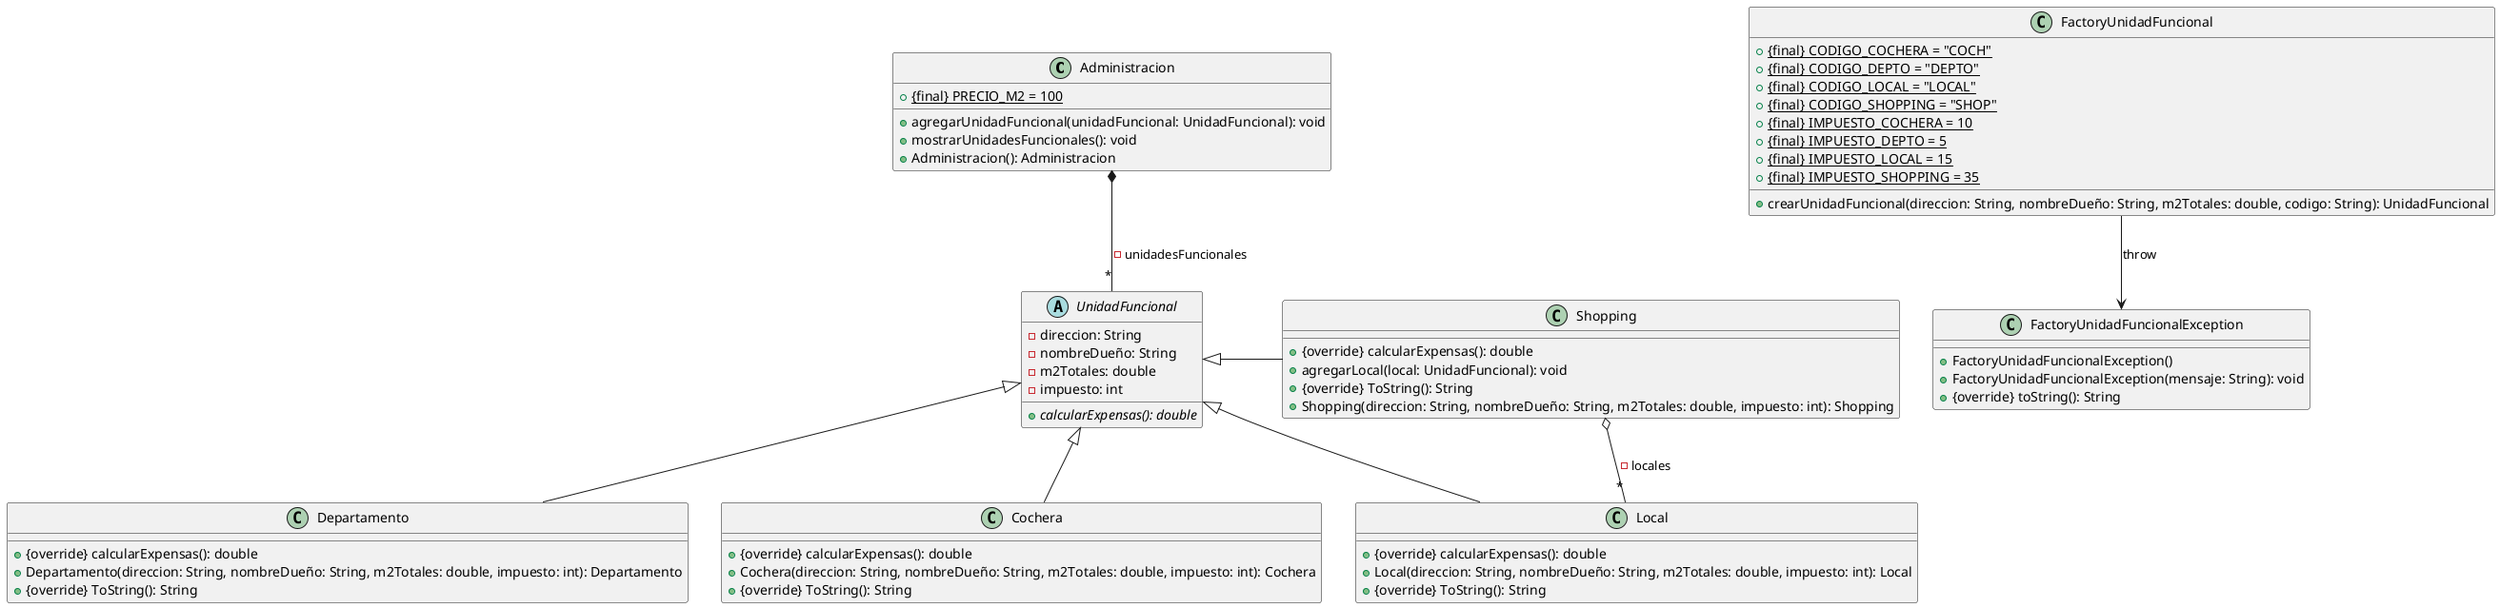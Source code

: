 @startuml

class Administracion{
+ {static} {final} PRECIO_M2 = 100
+ agregarUnidadFuncional(unidadFuncional: UnidadFuncional): void
+ mostrarUnidadesFuncionales(): void
+ Administracion(): Administracion
}

class Departamento{
+ {override} calcularExpensas(): double
+ Departamento(direccion: String, nombreDueño: String, m2Totales: double, impuesto: int): Departamento
+ {override} ToString(): String
}

class Local{
+ {override} calcularExpensas(): double
+ Local(direccion: String, nombreDueño: String, m2Totales: double, impuesto: int): Local
+ {override} ToString(): String
}

class Cochera{
+ {override} calcularExpensas(): double
+ Cochera(direccion: String, nombreDueño: String, m2Totales: double, impuesto: int): Cochera
+ {override} ToString(): String
}

class Shopping{
+ {override} calcularExpensas(): double
+ agregarLocal(local: UnidadFuncional): void
+ {override} ToString(): String
+ Shopping(direccion: String, nombreDueño: String, m2Totales: double, impuesto: int): Shopping
}

class FactoryUnidadFuncional{
+ {static} {final} CODIGO_COCHERA = "COCH"
+ {static} {final} CODIGO_DEPTO = "DEPTO"
+ {static} {final} CODIGO_LOCAL = "LOCAL"
+ {static} {final} CODIGO_SHOPPING = "SHOP"
+ {static} {final} IMPUESTO_COCHERA = 10
+ {static} {final} IMPUESTO_DEPTO = 5
+ {static} {final} IMPUESTO_LOCAL = 15
+ {static} {final} IMPUESTO_SHOPPING = 35
+ crearUnidadFuncional(direccion: String, nombreDueño: String, m2Totales: double, codigo: String): UnidadFuncional
}

abstract UnidadFuncional{
- direccion: String
- nombreDueño: String
- m2Totales: double
- impuesto: int
+ {abstract} calcularExpensas(): double
}

class FactoryUnidadFuncionalException{
+ FactoryUnidadFuncionalException()
+ FactoryUnidadFuncionalException(mensaje: String): void
+ {override} toString(): String
}

UnidadFuncional <|-- Cochera
UnidadFuncional <|-- Departamento
UnidadFuncional <|-- Local
UnidadFuncional <|-right- Shopping

Administracion *-- "*" UnidadFuncional : - unidadesFuncionales

Shopping o-- "*" Local : - locales

FactoryUnidadFuncional --> FactoryUnidadFuncionalException: throw

@enduml